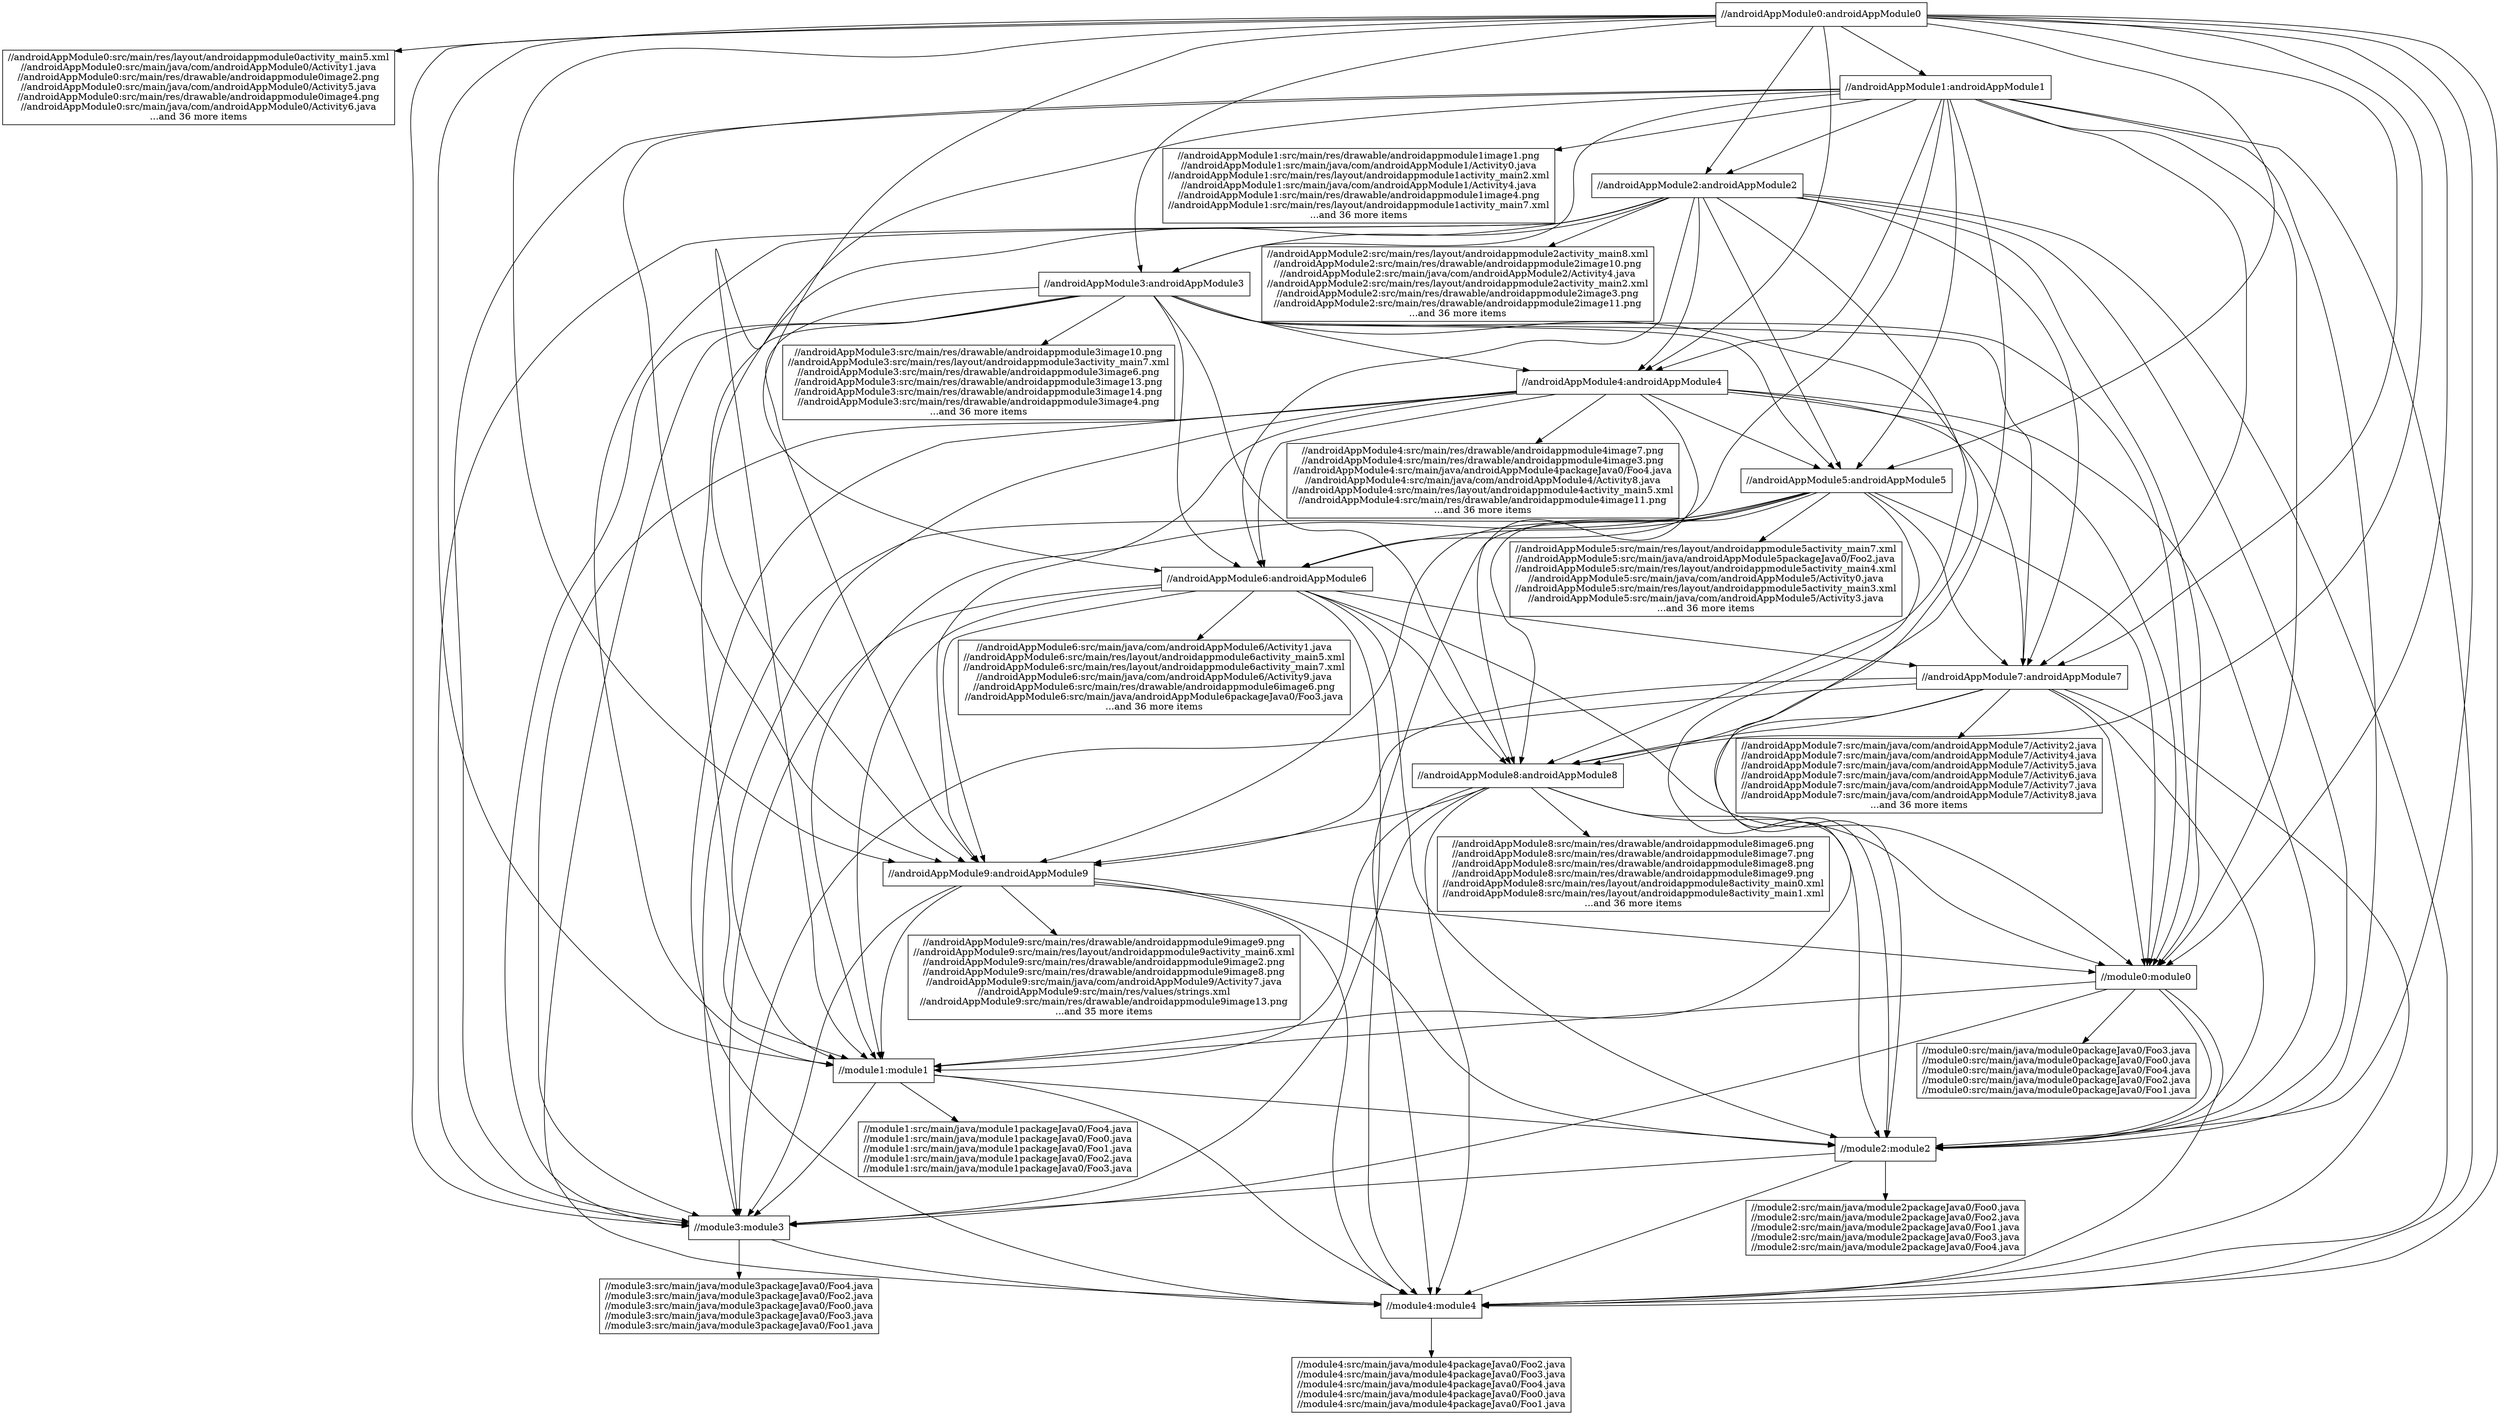 digraph mygraph {
  node [shape=box];
"//androidAppModule0:androidAppModule0"
"//androidAppModule0:androidAppModule0" -> "//androidAppModule0:src/main/res/layout/androidappmodule0activity_main5.xml\n//androidAppModule0:src/main/java/com/androidAppModule0/Activity1.java\n//androidAppModule0:src/main/res/drawable/androidappmodule0image2.png\n//androidAppModule0:src/main/java/com/androidAppModule0/Activity5.java\n//androidAppModule0:src/main/res/drawable/androidappmodule0image4.png\n//androidAppModule0:src/main/java/com/androidAppModule0/Activity6.java\n...and 36 more items"
"//androidAppModule0:androidAppModule0" -> "//androidAppModule1:androidAppModule1"
"//androidAppModule0:androidAppModule0" -> "//androidAppModule6:androidAppModule6"
"//androidAppModule0:androidAppModule0" -> "//androidAppModule7:androidAppModule7"
"//androidAppModule0:androidAppModule0" -> "//androidAppModule5:androidAppModule5"
"//androidAppModule0:androidAppModule0" -> "//androidAppModule8:androidAppModule8"
"//androidAppModule0:androidAppModule0" -> "//androidAppModule9:androidAppModule9"
"//androidAppModule0:androidAppModule0" -> "//androidAppModule3:androidAppModule3"
"//androidAppModule0:androidAppModule0" -> "//module0:module0"
"//androidAppModule0:androidAppModule0" -> "//module1:module1"
"//androidAppModule0:androidAppModule0" -> "//androidAppModule4:androidAppModule4"
"//androidAppModule0:androidAppModule0" -> "//androidAppModule2:androidAppModule2"
"//androidAppModule0:androidAppModule0" -> "//module2:module2"
"//androidAppModule0:androidAppModule0" -> "//module3:module3"
"//androidAppModule0:androidAppModule0" -> "//module4:module4"
"//androidAppModule1:androidAppModule1"
"//androidAppModule1:androidAppModule1" -> "//androidAppModule2:androidAppModule2"
"//androidAppModule1:androidAppModule1" -> "//androidAppModule3:androidAppModule3"
"//androidAppModule1:androidAppModule1" -> "//androidAppModule4:androidAppModule4"
"//androidAppModule1:androidAppModule1" -> "//androidAppModule5:androidAppModule5"
"//androidAppModule1:androidAppModule1" -> "//androidAppModule6:androidAppModule6"
"//androidAppModule1:androidAppModule1" -> "//androidAppModule7:androidAppModule7"
"//androidAppModule1:androidAppModule1" -> "//androidAppModule8:androidAppModule8"
"//androidAppModule1:androidAppModule1" -> "//androidAppModule9:androidAppModule9"
"//androidAppModule1:androidAppModule1" -> "//module0:module0"
"//androidAppModule1:androidAppModule1" -> "//module1:module1"
"//androidAppModule1:androidAppModule1" -> "//module2:module2"
"//androidAppModule1:androidAppModule1" -> "//androidAppModule1:src/main/res/drawable/androidappmodule1image1.png\n//androidAppModule1:src/main/java/com/androidAppModule1/Activity0.java\n//androidAppModule1:src/main/res/layout/androidappmodule1activity_main2.xml\n//androidAppModule1:src/main/java/com/androidAppModule1/Activity4.java\n//androidAppModule1:src/main/res/drawable/androidappmodule1image4.png\n//androidAppModule1:src/main/res/layout/androidappmodule1activity_main7.xml\n...and 36 more items"
"//androidAppModule1:androidAppModule1" -> "//module3:module3"
"//androidAppModule1:androidAppModule1" -> "//module4:module4"
"//androidAppModule1:src/main/res/drawable/androidappmodule1image1.png\n//androidAppModule1:src/main/java/com/androidAppModule1/Activity0.java\n//androidAppModule1:src/main/res/layout/androidappmodule1activity_main2.xml\n//androidAppModule1:src/main/java/com/androidAppModule1/Activity4.java\n//androidAppModule1:src/main/res/drawable/androidappmodule1image4.png\n//androidAppModule1:src/main/res/layout/androidappmodule1activity_main7.xml\n...and 36 more items"
"//androidAppModule2:androidAppModule2"
"//androidAppModule2:androidAppModule2" -> "//androidAppModule3:androidAppModule3"
"//androidAppModule2:androidAppModule2" -> "//androidAppModule4:androidAppModule4"
"//androidAppModule2:androidAppModule2" -> "//androidAppModule5:androidAppModule5"
"//androidAppModule2:androidAppModule2" -> "//androidAppModule6:androidAppModule6"
"//androidAppModule2:androidAppModule2" -> "//androidAppModule7:androidAppModule7"
"//androidAppModule2:androidAppModule2" -> "//androidAppModule8:androidAppModule8"
"//androidAppModule2:androidAppModule2" -> "//androidAppModule9:androidAppModule9"
"//androidAppModule2:androidAppModule2" -> "//module0:module0"
"//androidAppModule2:androidAppModule2" -> "//module1:module1"
"//androidAppModule2:androidAppModule2" -> "//module2:module2"
"//androidAppModule2:androidAppModule2" -> "//module3:module3"
"//androidAppModule2:androidAppModule2" -> "//androidAppModule2:src/main/res/layout/androidappmodule2activity_main8.xml\n//androidAppModule2:src/main/res/drawable/androidappmodule2image10.png\n//androidAppModule2:src/main/java/com/androidAppModule2/Activity4.java\n//androidAppModule2:src/main/res/layout/androidappmodule2activity_main2.xml\n//androidAppModule2:src/main/res/drawable/androidappmodule2image3.png\n//androidAppModule2:src/main/res/drawable/androidappmodule2image11.png\n...and 36 more items"
"//androidAppModule2:androidAppModule2" -> "//module4:module4"
"//androidAppModule2:src/main/res/layout/androidappmodule2activity_main8.xml\n//androidAppModule2:src/main/res/drawable/androidappmodule2image10.png\n//androidAppModule2:src/main/java/com/androidAppModule2/Activity4.java\n//androidAppModule2:src/main/res/layout/androidappmodule2activity_main2.xml\n//androidAppModule2:src/main/res/drawable/androidappmodule2image3.png\n//androidAppModule2:src/main/res/drawable/androidappmodule2image11.png\n...and 36 more items"
"//androidAppModule3:androidAppModule3"
"//androidAppModule3:androidAppModule3" -> "//androidAppModule4:androidAppModule4"
"//androidAppModule3:androidAppModule3" -> "//androidAppModule5:androidAppModule5"
"//androidAppModule3:androidAppModule3" -> "//androidAppModule6:androidAppModule6"
"//androidAppModule3:androidAppModule3" -> "//androidAppModule7:androidAppModule7"
"//androidAppModule3:androidAppModule3" -> "//androidAppModule8:androidAppModule8"
"//androidAppModule3:androidAppModule3" -> "//androidAppModule9:androidAppModule9"
"//androidAppModule3:androidAppModule3" -> "//module0:module0"
"//androidAppModule3:androidAppModule3" -> "//module1:module1"
"//androidAppModule3:androidAppModule3" -> "//module2:module2"
"//androidAppModule3:androidAppModule3" -> "//module3:module3"
"//androidAppModule3:androidAppModule3" -> "//androidAppModule3:src/main/res/drawable/androidappmodule3image10.png\n//androidAppModule3:src/main/res/layout/androidappmodule3activity_main7.xml\n//androidAppModule3:src/main/res/drawable/androidappmodule3image6.png\n//androidAppModule3:src/main/res/drawable/androidappmodule3image13.png\n//androidAppModule3:src/main/res/drawable/androidappmodule3image14.png\n//androidAppModule3:src/main/res/drawable/androidappmodule3image4.png\n...and 36 more items"
"//androidAppModule3:androidAppModule3" -> "//module4:module4"
"//androidAppModule3:src/main/res/drawable/androidappmodule3image10.png\n//androidAppModule3:src/main/res/layout/androidappmodule3activity_main7.xml\n//androidAppModule3:src/main/res/drawable/androidappmodule3image6.png\n//androidAppModule3:src/main/res/drawable/androidappmodule3image13.png\n//androidAppModule3:src/main/res/drawable/androidappmodule3image14.png\n//androidAppModule3:src/main/res/drawable/androidappmodule3image4.png\n...and 36 more items"
"//androidAppModule0:src/main/res/layout/androidappmodule0activity_main5.xml\n//androidAppModule0:src/main/java/com/androidAppModule0/Activity1.java\n//androidAppModule0:src/main/res/drawable/androidappmodule0image2.png\n//androidAppModule0:src/main/java/com/androidAppModule0/Activity5.java\n//androidAppModule0:src/main/res/drawable/androidappmodule0image4.png\n//androidAppModule0:src/main/java/com/androidAppModule0/Activity6.java\n...and 36 more items"
"//androidAppModule4:androidAppModule4"
"//androidAppModule4:androidAppModule4" -> "//androidAppModule5:androidAppModule5"
"//androidAppModule4:androidAppModule4" -> "//androidAppModule6:androidAppModule6"
"//androidAppModule4:androidAppModule4" -> "//androidAppModule7:androidAppModule7"
"//androidAppModule4:androidAppModule4" -> "//androidAppModule8:androidAppModule8"
"//androidAppModule4:androidAppModule4" -> "//androidAppModule9:androidAppModule9"
"//androidAppModule4:androidAppModule4" -> "//module0:module0"
"//androidAppModule4:androidAppModule4" -> "//module1:module1"
"//androidAppModule4:androidAppModule4" -> "//module2:module2"
"//androidAppModule4:androidAppModule4" -> "//module3:module3"
"//androidAppModule4:androidAppModule4" -> "//androidAppModule4:src/main/res/drawable/androidappmodule4image7.png\n//androidAppModule4:src/main/res/drawable/androidappmodule4image3.png\n//androidAppModule4:src/main/java/androidAppModule4packageJava0/Foo4.java\n//androidAppModule4:src/main/java/com/androidAppModule4/Activity8.java\n//androidAppModule4:src/main/res/layout/androidappmodule4activity_main5.xml\n//androidAppModule4:src/main/res/drawable/androidappmodule4image11.png\n...and 36 more items"
"//androidAppModule4:androidAppModule4" -> "//module4:module4"
"//androidAppModule4:src/main/res/drawable/androidappmodule4image7.png\n//androidAppModule4:src/main/res/drawable/androidappmodule4image3.png\n//androidAppModule4:src/main/java/androidAppModule4packageJava0/Foo4.java\n//androidAppModule4:src/main/java/com/androidAppModule4/Activity8.java\n//androidAppModule4:src/main/res/layout/androidappmodule4activity_main5.xml\n//androidAppModule4:src/main/res/drawable/androidappmodule4image11.png\n...and 36 more items"
"//androidAppModule5:androidAppModule5"
"//androidAppModule5:androidAppModule5" -> "//androidAppModule6:androidAppModule6"
"//androidAppModule5:androidAppModule5" -> "//androidAppModule7:androidAppModule7"
"//androidAppModule5:androidAppModule5" -> "//androidAppModule8:androidAppModule8"
"//androidAppModule5:androidAppModule5" -> "//androidAppModule9:androidAppModule9"
"//androidAppModule5:androidAppModule5" -> "//module0:module0"
"//androidAppModule5:androidAppModule5" -> "//module1:module1"
"//androidAppModule5:androidAppModule5" -> "//module2:module2"
"//androidAppModule5:androidAppModule5" -> "//module3:module3"
"//androidAppModule5:androidAppModule5" -> "//module4:module4"
"//androidAppModule5:androidAppModule5" -> "//androidAppModule5:src/main/res/layout/androidappmodule5activity_main7.xml\n//androidAppModule5:src/main/java/androidAppModule5packageJava0/Foo2.java\n//androidAppModule5:src/main/res/layout/androidappmodule5activity_main4.xml\n//androidAppModule5:src/main/java/com/androidAppModule5/Activity0.java\n//androidAppModule5:src/main/res/layout/androidappmodule5activity_main3.xml\n//androidAppModule5:src/main/java/com/androidAppModule5/Activity3.java\n...and 36 more items"
"//androidAppModule5:src/main/res/layout/androidappmodule5activity_main7.xml\n//androidAppModule5:src/main/java/androidAppModule5packageJava0/Foo2.java\n//androidAppModule5:src/main/res/layout/androidappmodule5activity_main4.xml\n//androidAppModule5:src/main/java/com/androidAppModule5/Activity0.java\n//androidAppModule5:src/main/res/layout/androidappmodule5activity_main3.xml\n//androidAppModule5:src/main/java/com/androidAppModule5/Activity3.java\n...and 36 more items"
"//androidAppModule6:androidAppModule6"
"//androidAppModule6:androidAppModule6" -> "//androidAppModule7:androidAppModule7"
"//androidAppModule6:androidAppModule6" -> "//androidAppModule8:androidAppModule8"
"//androidAppModule6:androidAppModule6" -> "//androidAppModule9:androidAppModule9"
"//androidAppModule6:androidAppModule6" -> "//module0:module0"
"//androidAppModule6:androidAppModule6" -> "//module1:module1"
"//androidAppModule6:androidAppModule6" -> "//module2:module2"
"//androidAppModule6:androidAppModule6" -> "//module3:module3"
"//androidAppModule6:androidAppModule6" -> "//androidAppModule6:src/main/java/com/androidAppModule6/Activity1.java\n//androidAppModule6:src/main/res/layout/androidappmodule6activity_main5.xml\n//androidAppModule6:src/main/res/layout/androidappmodule6activity_main7.xml\n//androidAppModule6:src/main/java/com/androidAppModule6/Activity9.java\n//androidAppModule6:src/main/res/drawable/androidappmodule6image6.png\n//androidAppModule6:src/main/java/androidAppModule6packageJava0/Foo3.java\n...and 36 more items"
"//androidAppModule6:androidAppModule6" -> "//module4:module4"
"//androidAppModule6:src/main/java/com/androidAppModule6/Activity1.java\n//androidAppModule6:src/main/res/layout/androidappmodule6activity_main5.xml\n//androidAppModule6:src/main/res/layout/androidappmodule6activity_main7.xml\n//androidAppModule6:src/main/java/com/androidAppModule6/Activity9.java\n//androidAppModule6:src/main/res/drawable/androidappmodule6image6.png\n//androidAppModule6:src/main/java/androidAppModule6packageJava0/Foo3.java\n...and 36 more items"
"//androidAppModule7:androidAppModule7"
"//androidAppModule7:androidAppModule7" -> "//androidAppModule8:androidAppModule8"
"//androidAppModule7:androidAppModule7" -> "//androidAppModule9:androidAppModule9"
"//androidAppModule7:androidAppModule7" -> "//module0:module0"
"//androidAppModule7:androidAppModule7" -> "//module1:module1"
"//androidAppModule7:androidAppModule7" -> "//module2:module2"
"//androidAppModule7:androidAppModule7" -> "//module3:module3"
"//androidAppModule7:androidAppModule7" -> "//androidAppModule7:src/main/java/com/androidAppModule7/Activity2.java\n//androidAppModule7:src/main/java/com/androidAppModule7/Activity4.java\n//androidAppModule7:src/main/java/com/androidAppModule7/Activity5.java\n//androidAppModule7:src/main/java/com/androidAppModule7/Activity6.java\n//androidAppModule7:src/main/java/com/androidAppModule7/Activity7.java\n//androidAppModule7:src/main/java/com/androidAppModule7/Activity8.java\n...and 36 more items"
"//androidAppModule7:androidAppModule7" -> "//module4:module4"
"//androidAppModule8:androidAppModule8"
"//androidAppModule8:androidAppModule8" -> "//androidAppModule9:androidAppModule9"
"//androidAppModule8:androidAppModule8" -> "//module0:module0"
"//androidAppModule8:androidAppModule8" -> "//module1:module1"
"//androidAppModule8:androidAppModule8" -> "//module2:module2"
"//androidAppModule8:androidAppModule8" -> "//androidAppModule8:src/main/res/drawable/androidappmodule8image6.png\n//androidAppModule8:src/main/res/drawable/androidappmodule8image7.png\n//androidAppModule8:src/main/res/drawable/androidappmodule8image8.png\n//androidAppModule8:src/main/res/drawable/androidappmodule8image9.png\n//androidAppModule8:src/main/res/layout/androidappmodule8activity_main0.xml\n//androidAppModule8:src/main/res/layout/androidappmodule8activity_main1.xml\n...and 36 more items"
"//androidAppModule8:androidAppModule8" -> "//module3:module3"
"//androidAppModule8:androidAppModule8" -> "//module4:module4"
"//androidAppModule8:src/main/res/drawable/androidappmodule8image6.png\n//androidAppModule8:src/main/res/drawable/androidappmodule8image7.png\n//androidAppModule8:src/main/res/drawable/androidappmodule8image8.png\n//androidAppModule8:src/main/res/drawable/androidappmodule8image9.png\n//androidAppModule8:src/main/res/layout/androidappmodule8activity_main0.xml\n//androidAppModule8:src/main/res/layout/androidappmodule8activity_main1.xml\n...and 36 more items"
"//androidAppModule9:androidAppModule9"
"//androidAppModule9:androidAppModule9" -> "//module2:module2"
"//androidAppModule9:androidAppModule9" -> "//module1:module1"
"//androidAppModule9:androidAppModule9" -> "//module0:module0"
"//androidAppModule9:androidAppModule9" -> "//module3:module3"
"//androidAppModule9:androidAppModule9" -> "//androidAppModule9:src/main/res/drawable/androidappmodule9image9.png\n//androidAppModule9:src/main/res/layout/androidappmodule9activity_main6.xml\n//androidAppModule9:src/main/res/drawable/androidappmodule9image2.png\n//androidAppModule9:src/main/res/drawable/androidappmodule9image8.png\n//androidAppModule9:src/main/java/com/androidAppModule9/Activity7.java\n//androidAppModule9:src/main/res/values/strings.xml\n//androidAppModule9:src/main/res/drawable/androidappmodule9image13.png\n...and 35 more items"
"//androidAppModule9:androidAppModule9" -> "//module4:module4"
"//androidAppModule9:src/main/res/drawable/androidappmodule9image9.png\n//androidAppModule9:src/main/res/layout/androidappmodule9activity_main6.xml\n//androidAppModule9:src/main/res/drawable/androidappmodule9image2.png\n//androidAppModule9:src/main/res/drawable/androidappmodule9image8.png\n//androidAppModule9:src/main/java/com/androidAppModule9/Activity7.java\n//androidAppModule9:src/main/res/values/strings.xml\n//androidAppModule9:src/main/res/drawable/androidappmodule9image13.png\n...and 35 more items"
"//module0:module0"
"//module0:module0" -> "//module4:module4"
"//module0:module0" -> "//module1:module1"
"//module0:module0" -> "//module2:module2"
"//module0:module0" -> "//module0:src/main/java/module0packageJava0/Foo3.java\n//module0:src/main/java/module0packageJava0/Foo0.java\n//module0:src/main/java/module0packageJava0/Foo4.java\n//module0:src/main/java/module0packageJava0/Foo2.java\n//module0:src/main/java/module0packageJava0/Foo1.java"
"//module0:module0" -> "//module3:module3"
"//module1:module1"
"//module1:module1" -> "//module2:module2"
"//module1:module1" -> "//module3:module3"
"//module1:module1" -> "//module1:src/main/java/module1packageJava0/Foo4.java\n//module1:src/main/java/module1packageJava0/Foo0.java\n//module1:src/main/java/module1packageJava0/Foo1.java\n//module1:src/main/java/module1packageJava0/Foo2.java\n//module1:src/main/java/module1packageJava0/Foo3.java"
"//module1:module1" -> "//module4:module4"
"//module1:src/main/java/module1packageJava0/Foo4.java\n//module1:src/main/java/module1packageJava0/Foo0.java\n//module1:src/main/java/module1packageJava0/Foo1.java\n//module1:src/main/java/module1packageJava0/Foo2.java\n//module1:src/main/java/module1packageJava0/Foo3.java"
"//module2:module2"
"//module2:module2" -> "//module2:src/main/java/module2packageJava0/Foo0.java\n//module2:src/main/java/module2packageJava0/Foo2.java\n//module2:src/main/java/module2packageJava0/Foo1.java\n//module2:src/main/java/module2packageJava0/Foo3.java\n//module2:src/main/java/module2packageJava0/Foo4.java"
"//module2:module2" -> "//module3:module3"
"//module2:module2" -> "//module4:module4"
"//module3:module3"
"//module3:module3" -> "//module3:src/main/java/module3packageJava0/Foo4.java\n//module3:src/main/java/module3packageJava0/Foo2.java\n//module3:src/main/java/module3packageJava0/Foo0.java\n//module3:src/main/java/module3packageJava0/Foo3.java\n//module3:src/main/java/module3packageJava0/Foo1.java"
"//module3:module3" -> "//module4:module4"
"//module4:module4"
"//module4:module4" -> "//module4:src/main/java/module4packageJava0/Foo2.java\n//module4:src/main/java/module4packageJava0/Foo3.java\n//module4:src/main/java/module4packageJava0/Foo4.java\n//module4:src/main/java/module4packageJava0/Foo0.java\n//module4:src/main/java/module4packageJava0/Foo1.java"
"//module4:src/main/java/module4packageJava0/Foo2.java\n//module4:src/main/java/module4packageJava0/Foo3.java\n//module4:src/main/java/module4packageJava0/Foo4.java\n//module4:src/main/java/module4packageJava0/Foo0.java\n//module4:src/main/java/module4packageJava0/Foo1.java"
"//module3:src/main/java/module3packageJava0/Foo4.java\n//module3:src/main/java/module3packageJava0/Foo2.java\n//module3:src/main/java/module3packageJava0/Foo0.java\n//module3:src/main/java/module3packageJava0/Foo3.java\n//module3:src/main/java/module3packageJava0/Foo1.java"
"//module2:src/main/java/module2packageJava0/Foo0.java\n//module2:src/main/java/module2packageJava0/Foo2.java\n//module2:src/main/java/module2packageJava0/Foo1.java\n//module2:src/main/java/module2packageJava0/Foo3.java\n//module2:src/main/java/module2packageJava0/Foo4.java"
"//module0:src/main/java/module0packageJava0/Foo3.java\n//module0:src/main/java/module0packageJava0/Foo0.java\n//module0:src/main/java/module0packageJava0/Foo4.java\n//module0:src/main/java/module0packageJava0/Foo2.java\n//module0:src/main/java/module0packageJava0/Foo1.java"
"//androidAppModule7:src/main/java/com/androidAppModule7/Activity2.java\n//androidAppModule7:src/main/java/com/androidAppModule7/Activity4.java\n//androidAppModule7:src/main/java/com/androidAppModule7/Activity5.java\n//androidAppModule7:src/main/java/com/androidAppModule7/Activity6.java\n//androidAppModule7:src/main/java/com/androidAppModule7/Activity7.java\n//androidAppModule7:src/main/java/com/androidAppModule7/Activity8.java\n...and 36 more items"
}
